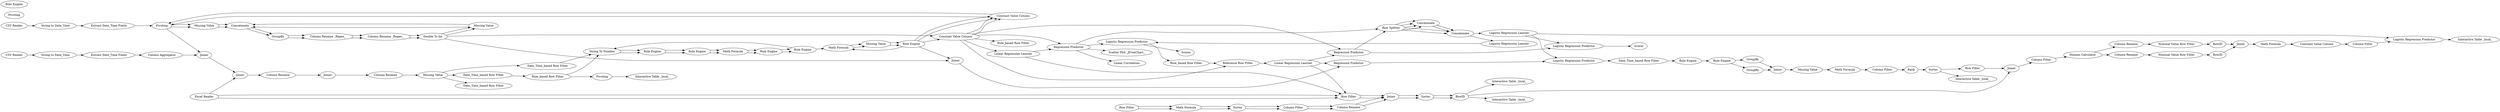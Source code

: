 digraph {
	1 [label="CSV Reader"]
	3 [label="String to Date_Time"]
	4 [label="Extract Date_Time Fields"]
	11 [label="CSV Reader"]
	12 [label="Extract Date_Time Fields"]
	13 [label="String to Date_Time"]
	14 [label=Joiner]
	10 [label="Math Formula"]
	15 [label="Rule Engine"]
	17 [label="Rule Engine"]
	19 [label="Rule Engine"]
	20 [label="Rule Engine"]
	21 [label="Rule Engine"]
	22 [label="String To Number"]
	24 [label="Math Formula"]
	25 [label="Missing Value"]
	8 [label="Constant Value Column"]
	44 [label=Pivoting]
	45 [label=Pivoting]
	46 [label="Constant Value Column"]
	47 [label=Concatenate]
	48 [label=GroupBy]
	49 [label="Missing Value"]
	50 [label="Missing Value"]
	52 [label="Column Rename _Regex_"]
	53 [label="Column Rename _Regex_"]
	54 [label="Double To Int"]
	45 [label="Column Aggregator"]
	46 [label=Joiner]
	879 [label="Interactive Table _local_"]
	894 [label="Regression Predictor"]
	898 [label="Scatter Plot _JFreeChart_"]
	904 [label="Linear Correlation"]
	914 [label="Column Aggregator"]
	917 [label="Linear Regression Learner"]
	947 [label="Date_Time_based Row Filter"]
	949 [label=Joiner]
	950 [label="Column Rename"]
	951 [label="Column Rename"]
	952 [label=Joiner]
	953 [label="Missing Value"]
	956 [label="Rule_based Row Filter"]
	957 [label="Date_Time_based Row Filter"]
	959 [label=Pivoting]
	963 [label="Interactive Table _local_"]
	964 [label="Logistic Regression Learner"]
	965 [label="Logistic Regression Predictor"]
	966 [label=Scorer]
	900 [label="Math Formula"]
	901 [label="Row Filter"]
	905 [label=Sorter]
	906 [label="Column Filter"]
	907 [label="Column Rename"]
	931 [label=Joiner]
	932 [label="Row Filter"]
	933 [label=Sorter]
	934 [label=RowID]
	973 [label="Rule_based Row Filter"]
	974 [label="Reference Row Filter"]
	975 [label="Linear Regression Learner"]
	977 [label="Logistic Regression Predictor"]
	978 [label=Scorer]
	980 [label="Regression Predictor"]
	981 [label="Logistic Regression Learner"]
	982 [label="Date_Time_based Row Filter"]
	8 [label="Constant Value Column"]
	44 [label=Pivoting]
	45 [label=Pivoting]
	46 [label="Constant Value Column"]
	47 [label=Concatenate]
	48 [label=GroupBy]
	49 [label="Missing Value"]
	50 [label="Missing Value"]
	52 [label="Column Rename _Regex_"]
	53 [label="Column Rename _Regex_"]
	54 [label="Double To Int"]
	984 [label=Joiner]
	985 [label="Regression Predictor"]
	987 [label="Logistic Regression Predictor"]
	988 [label="Date_Time_based Row Filter"]
	989 [label="Rule Engine"]
	990 [label="Rule Engine"]
	991 [label=GroupBy]
	992 [label=GroupBy]
	993 [label=Joiner]
	994 [label="Math Formula"]
	1008 [label="Row Splitter"]
	1009 [label=Concatenate]
	1010 [label=Concatenate]
	1008 [label="Row Splitter"]
	1009 [label=Concatenate]
	1010 [label=Concatenate]
	1013 [label="Interactive Table _local_"]
	900 [label="Math Formula"]
	901 [label="Row Filter"]
	905 [label=Sorter]
	906 [label="Column Filter"]
	907 [label="Column Rename"]
	931 [label=Joiner]
	932 [label="Row Filter"]
	933 [label=Sorter]
	934 [label=RowID]
	10 [label="Math Formula"]
	15 [label="Rule Engine"]
	17 [label="Rule Engine"]
	18 [label="Rule Engine"]
	19 [label="Rule Engine"]
	20 [label="Rule Engine"]
	21 [label="Rule Engine"]
	22 [label="String To Number"]
	24 [label="Math Formula"]
	25 [label="Missing Value"]
	1017 [label="Column Filter"]
	1018 [label="Interactive Table _local_"]
	1019 [label="Missing Value"]
	1021 [label="Rule_based Row Filter"]
	1030 [label="Column Filter"]
	1032 [label="Column Rename"]
	1034 [label=Sorter]
	1035 [label=Rank]
	1036 [label="Row Filter"]
	1037 [label="Domain Calculator"]
	1038 [label="Nominal Value Row Filter"]
	1039 [label="Nominal Value Row Filter"]
	1040 [label=Joiner]
	1041 [label=RowID]
	1042 [label=RowID]
	1046 [label=Joiner]
	1047 [label="Logistic Regression Predictor"]
	1048 [label="Column Rename"]
	1049 [label="Math Formula"]
	1050 [label="Constant Value Column"]
	1051 [label="Column Filter"]
	1052 [label="Interactive Table _local_"]
	1053 [label="Excel Reader"]
	10 -> 21
	15 -> 17
	17 -> 10
	20 -> 24
	21 -> 20
	22 -> 15
	24 -> 25
	25 -> 19
	8 -> 45
	54 -> 49
	45 -> 50
	46 -> 8
	47 -> 48
	48 -> 52
	49 -> 47
	50 -> 47
	52 -> 53
	53 -> 54
	949 -> 950
	950 -> 952
	951 -> 953
	952 -> 951
	900 -> 905
	901 -> 900
	905 -> 906
	906 -> 907
	907 -> 931
	931 -> 933
	932 -> 931
	933 -> 934
	8 -> 45
	54 -> 49
	45 -> 50
	46 -> 8
	47 -> 48
	48 -> 52
	49 -> 47
	50 -> 47
	52 -> 53
	53 -> 54
	1008 -> 1009
	1008 -> 1009
	1008 -> 1010
	1009 -> 1010
	1008 -> 1009
	1008 -> 1009
	1008 -> 1010
	1009 -> 1010
	900 -> 905
	901 -> 900
	905 -> 906
	906 -> 907
	907 -> 931
	931 -> 933
	932 -> 931
	933 -> 934
	10 -> 21
	15 -> 17
	17 -> 10
	19 -> 24
	20 -> 22
	21 -> 20
	22 -> 15
	24 -> 25
	25 -> 19
	1 -> 3
	3 -> 4
	4 -> 45
	11 -> 13
	12 -> 914
	13 -> 12
	14 -> 949
	19 -> 46
	19 -> 8
	54 -> 46
	45 -> 14
	46 -> 917
	46 -> 894
	46 -> 1021
	46 -> 974
	46 -> 980
	894 -> 1008
	894 -> 965
	894 -> 904
	894 -> 898
	914 -> 14
	917 -> 932
	917 -> 894
	953 -> 957
	953 -> 947
	953 -> 982
	956 -> 959
	956 -> 22
	957 -> 956
	959 -> 963
	964 -> 965
	965 -> 966
	965 -> 973
	934 -> 879
	973 -> 974
	974 -> 975
	975 -> 985
	975 -> 980
	975 -> 932
	977 -> 978
	980 -> 977
	980 -> 1008
	981 -> 977
	981 -> 987
	981 -> 1047
	982 -> 22
	54 -> 984
	984 -> 985
	985 -> 987
	987 -> 988
	988 -> 989
	989 -> 990
	990 -> 991
	990 -> 992
	991 -> 993
	992 -> 993
	993 -> 1019
	994 -> 1017
	1010 -> 964
	1010 -> 981
	934 -> 1013
	934 -> 1046
	19 -> 8
	19 -> 984
	1017 -> 1035
	1019 -> 994
	1030 -> 1037
	1032 -> 1039
	1034 -> 1036
	1034 -> 1018
	1035 -> 1034
	1036 -> 1046
	1037 -> 1032
	1037 -> 1048
	1038 -> 1041
	1039 -> 1042
	1040 -> 1049
	1041 -> 1040
	1042 -> 1040
	1046 -> 1030
	1047 -> 1052
	1048 -> 1038
	1049 -> 1050
	1050 -> 1051
	1051 -> 1047
	1053 -> 949
	1053 -> 932
	1053 -> 932
	rankdir=LR
}
